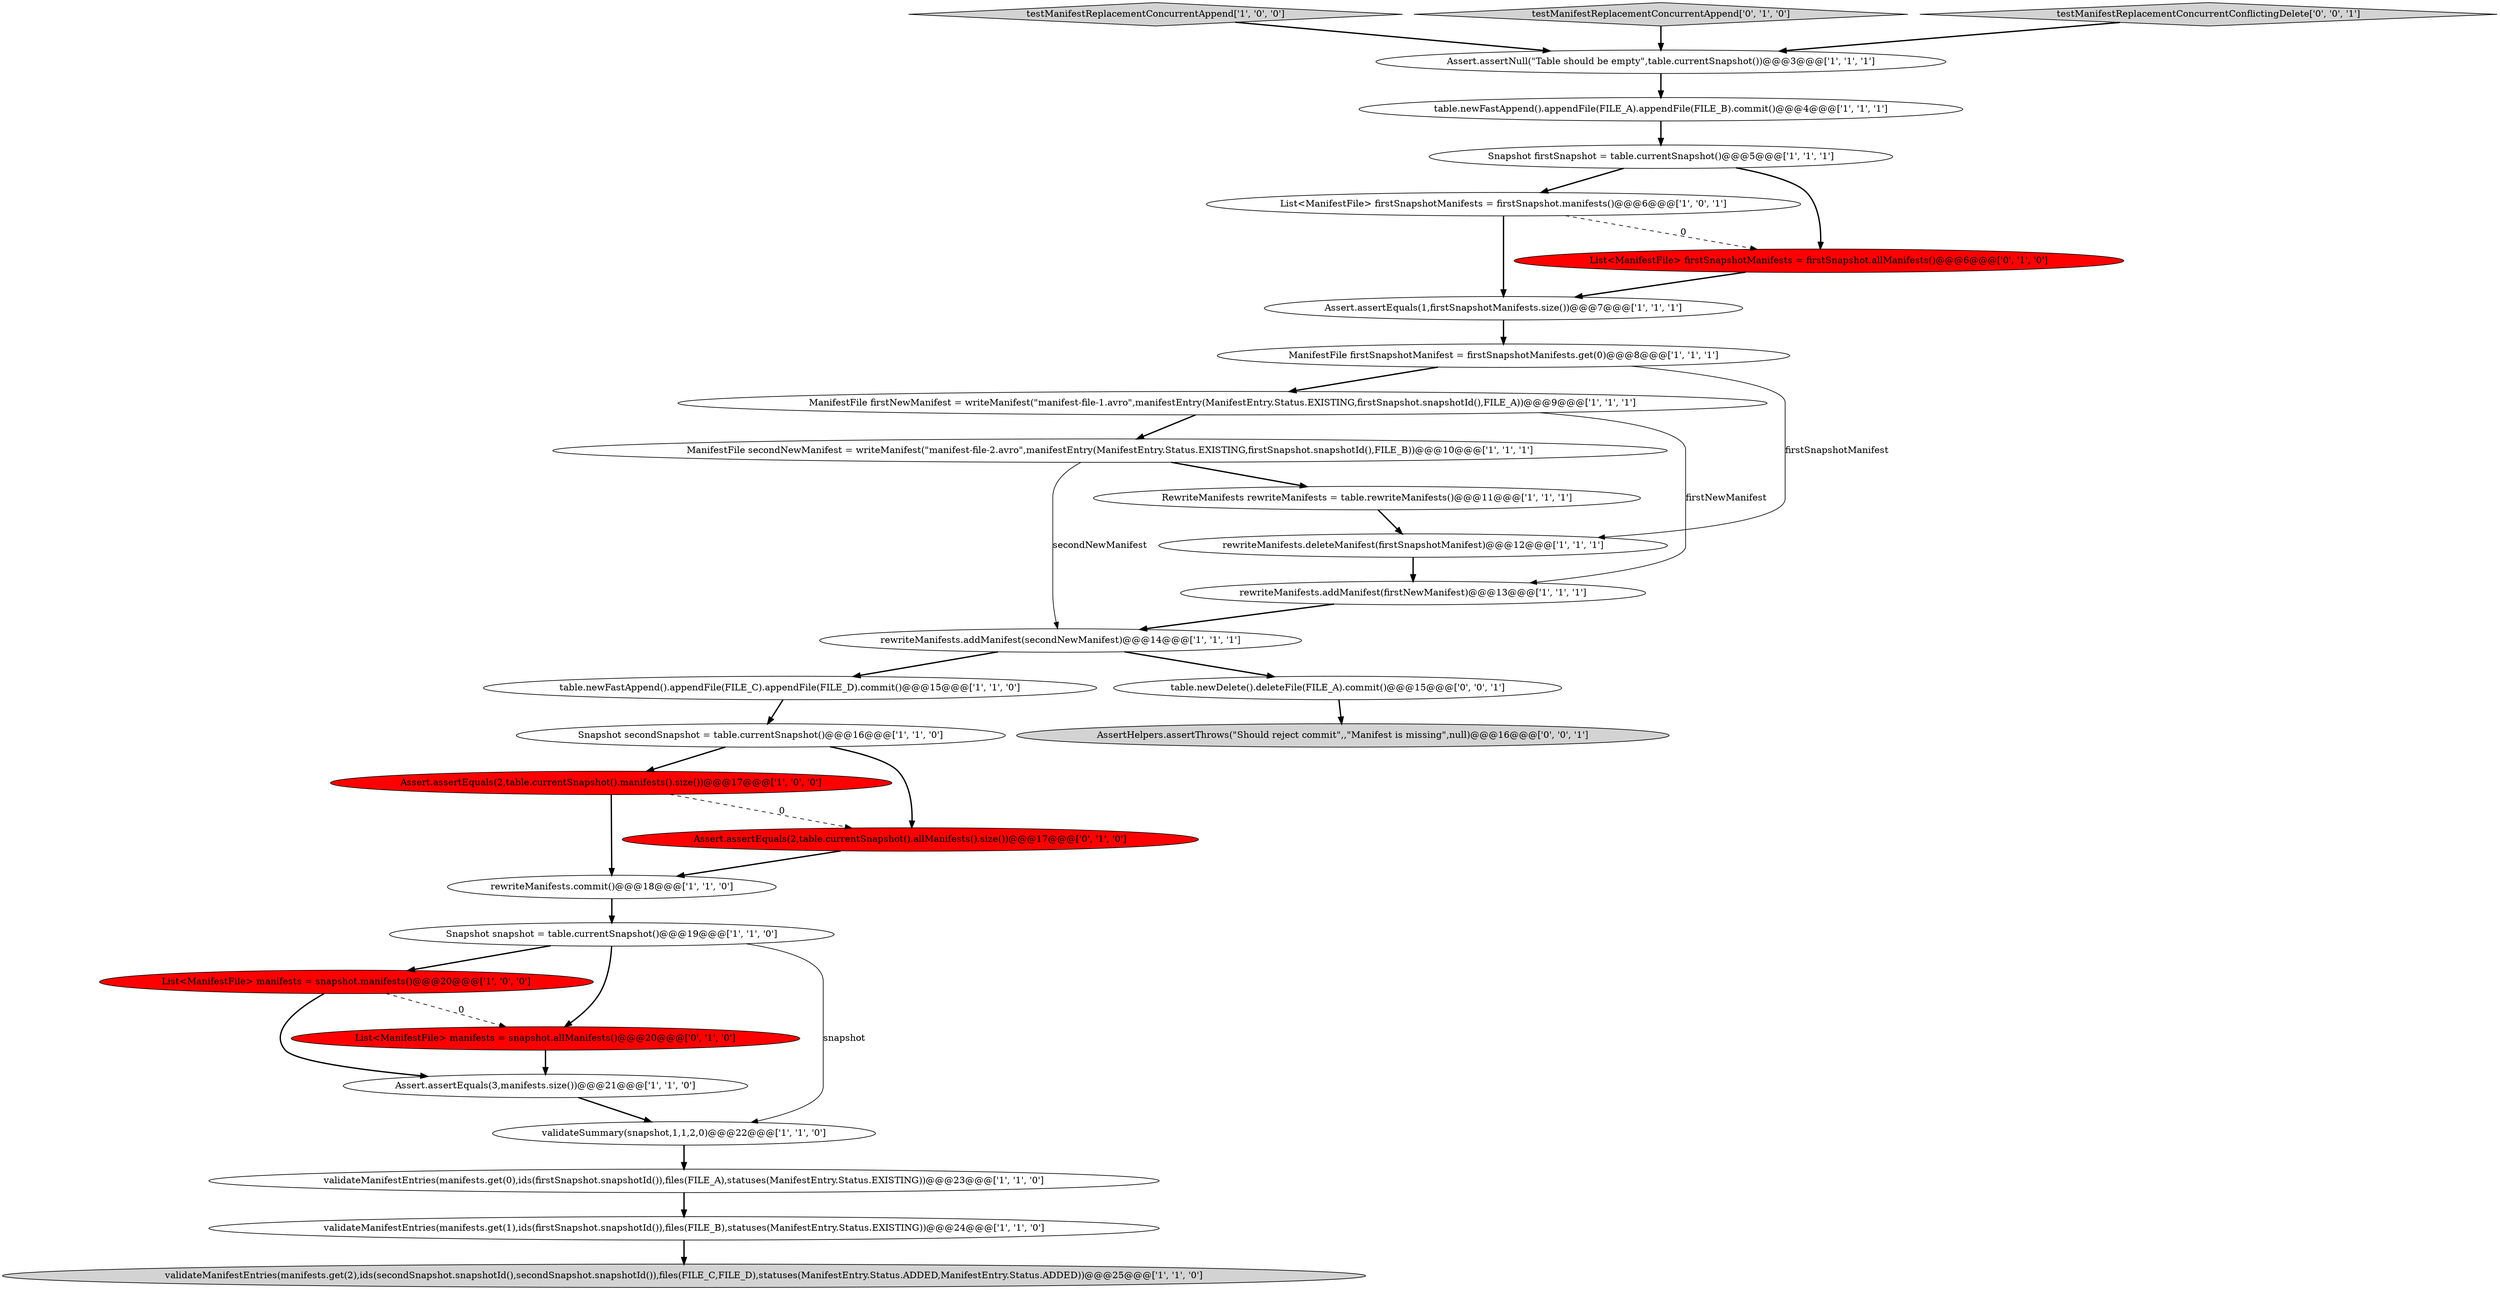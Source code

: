 digraph {
17 [style = filled, label = "Assert.assertEquals(3,manifests.size())@@@21@@@['1', '1', '0']", fillcolor = white, shape = ellipse image = "AAA0AAABBB1BBB"];
14 [style = filled, label = "ManifestFile secondNewManifest = writeManifest(\"manifest-file-2.avro\",manifestEntry(ManifestEntry.Status.EXISTING,firstSnapshot.snapshotId(),FILE_B))@@@10@@@['1', '1', '1']", fillcolor = white, shape = ellipse image = "AAA0AAABBB1BBB"];
0 [style = filled, label = "List<ManifestFile> firstSnapshotManifests = firstSnapshot.manifests()@@@6@@@['1', '0', '1']", fillcolor = white, shape = ellipse image = "AAA0AAABBB1BBB"];
19 [style = filled, label = "validateManifestEntries(manifests.get(2),ids(secondSnapshot.snapshotId(),secondSnapshot.snapshotId()),files(FILE_C,FILE_D),statuses(ManifestEntry.Status.ADDED,ManifestEntry.Status.ADDED))@@@25@@@['1', '1', '0']", fillcolor = lightgray, shape = ellipse image = "AAA0AAABBB1BBB"];
22 [style = filled, label = "Assert.assertEquals(2,table.currentSnapshot().manifests().size())@@@17@@@['1', '0', '0']", fillcolor = red, shape = ellipse image = "AAA1AAABBB1BBB"];
11 [style = filled, label = "Assert.assertNull(\"Table should be empty\",table.currentSnapshot())@@@3@@@['1', '1', '1']", fillcolor = white, shape = ellipse image = "AAA0AAABBB1BBB"];
26 [style = filled, label = "Assert.assertEquals(2,table.currentSnapshot().allManifests().size())@@@17@@@['0', '1', '0']", fillcolor = red, shape = ellipse image = "AAA1AAABBB2BBB"];
27 [style = filled, label = "List<ManifestFile> manifests = snapshot.allManifests()@@@20@@@['0', '1', '0']", fillcolor = red, shape = ellipse image = "AAA1AAABBB2BBB"];
28 [style = filled, label = "AssertHelpers.assertThrows(\"Should reject commit\",,\"Manifest is missing\",null)@@@16@@@['0', '0', '1']", fillcolor = lightgray, shape = ellipse image = "AAA0AAABBB3BBB"];
9 [style = filled, label = "Assert.assertEquals(1,firstSnapshotManifests.size())@@@7@@@['1', '1', '1']", fillcolor = white, shape = ellipse image = "AAA0AAABBB1BBB"];
6 [style = filled, label = "ManifestFile firstNewManifest = writeManifest(\"manifest-file-1.avro\",manifestEntry(ManifestEntry.Status.EXISTING,firstSnapshot.snapshotId(),FILE_A))@@@9@@@['1', '1', '1']", fillcolor = white, shape = ellipse image = "AAA0AAABBB1BBB"];
1 [style = filled, label = "Snapshot snapshot = table.currentSnapshot()@@@19@@@['1', '1', '0']", fillcolor = white, shape = ellipse image = "AAA0AAABBB1BBB"];
15 [style = filled, label = "Snapshot firstSnapshot = table.currentSnapshot()@@@5@@@['1', '1', '1']", fillcolor = white, shape = ellipse image = "AAA0AAABBB1BBB"];
8 [style = filled, label = "testManifestReplacementConcurrentAppend['1', '0', '0']", fillcolor = lightgray, shape = diamond image = "AAA0AAABBB1BBB"];
13 [style = filled, label = "rewriteManifests.addManifest(firstNewManifest)@@@13@@@['1', '1', '1']", fillcolor = white, shape = ellipse image = "AAA0AAABBB1BBB"];
4 [style = filled, label = "Snapshot secondSnapshot = table.currentSnapshot()@@@16@@@['1', '1', '0']", fillcolor = white, shape = ellipse image = "AAA0AAABBB1BBB"];
21 [style = filled, label = "RewriteManifests rewriteManifests = table.rewriteManifests()@@@11@@@['1', '1', '1']", fillcolor = white, shape = ellipse image = "AAA0AAABBB1BBB"];
24 [style = filled, label = "testManifestReplacementConcurrentAppend['0', '1', '0']", fillcolor = lightgray, shape = diamond image = "AAA0AAABBB2BBB"];
30 [style = filled, label = "table.newDelete().deleteFile(FILE_A).commit()@@@15@@@['0', '0', '1']", fillcolor = white, shape = ellipse image = "AAA0AAABBB3BBB"];
16 [style = filled, label = "List<ManifestFile> manifests = snapshot.manifests()@@@20@@@['1', '0', '0']", fillcolor = red, shape = ellipse image = "AAA1AAABBB1BBB"];
2 [style = filled, label = "table.newFastAppend().appendFile(FILE_A).appendFile(FILE_B).commit()@@@4@@@['1', '1', '1']", fillcolor = white, shape = ellipse image = "AAA0AAABBB1BBB"];
29 [style = filled, label = "testManifestReplacementConcurrentConflictingDelete['0', '0', '1']", fillcolor = lightgray, shape = diamond image = "AAA0AAABBB3BBB"];
25 [style = filled, label = "List<ManifestFile> firstSnapshotManifests = firstSnapshot.allManifests()@@@6@@@['0', '1', '0']", fillcolor = red, shape = ellipse image = "AAA1AAABBB2BBB"];
5 [style = filled, label = "validateManifestEntries(manifests.get(1),ids(firstSnapshot.snapshotId()),files(FILE_B),statuses(ManifestEntry.Status.EXISTING))@@@24@@@['1', '1', '0']", fillcolor = white, shape = ellipse image = "AAA0AAABBB1BBB"];
12 [style = filled, label = "table.newFastAppend().appendFile(FILE_C).appendFile(FILE_D).commit()@@@15@@@['1', '1', '0']", fillcolor = white, shape = ellipse image = "AAA0AAABBB1BBB"];
3 [style = filled, label = "rewriteManifests.deleteManifest(firstSnapshotManifest)@@@12@@@['1', '1', '1']", fillcolor = white, shape = ellipse image = "AAA0AAABBB1BBB"];
7 [style = filled, label = "validateSummary(snapshot,1,1,2,0)@@@22@@@['1', '1', '0']", fillcolor = white, shape = ellipse image = "AAA0AAABBB1BBB"];
10 [style = filled, label = "rewriteManifests.addManifest(secondNewManifest)@@@14@@@['1', '1', '1']", fillcolor = white, shape = ellipse image = "AAA0AAABBB1BBB"];
20 [style = filled, label = "ManifestFile firstSnapshotManifest = firstSnapshotManifests.get(0)@@@8@@@['1', '1', '1']", fillcolor = white, shape = ellipse image = "AAA0AAABBB1BBB"];
18 [style = filled, label = "validateManifestEntries(manifests.get(0),ids(firstSnapshot.snapshotId()),files(FILE_A),statuses(ManifestEntry.Status.EXISTING))@@@23@@@['1', '1', '0']", fillcolor = white, shape = ellipse image = "AAA0AAABBB1BBB"];
23 [style = filled, label = "rewriteManifests.commit()@@@18@@@['1', '1', '0']", fillcolor = white, shape = ellipse image = "AAA0AAABBB1BBB"];
13->10 [style = bold, label=""];
0->9 [style = bold, label=""];
16->27 [style = dashed, label="0"];
15->25 [style = bold, label=""];
25->9 [style = bold, label=""];
1->27 [style = bold, label=""];
4->26 [style = bold, label=""];
9->20 [style = bold, label=""];
20->3 [style = solid, label="firstSnapshotManifest"];
20->6 [style = bold, label=""];
16->17 [style = bold, label=""];
1->7 [style = solid, label="snapshot"];
22->23 [style = bold, label=""];
11->2 [style = bold, label=""];
6->14 [style = bold, label=""];
17->7 [style = bold, label=""];
5->19 [style = bold, label=""];
30->28 [style = bold, label=""];
29->11 [style = bold, label=""];
0->25 [style = dashed, label="0"];
12->4 [style = bold, label=""];
10->12 [style = bold, label=""];
1->16 [style = bold, label=""];
24->11 [style = bold, label=""];
18->5 [style = bold, label=""];
15->0 [style = bold, label=""];
26->23 [style = bold, label=""];
6->13 [style = solid, label="firstNewManifest"];
2->15 [style = bold, label=""];
27->17 [style = bold, label=""];
3->13 [style = bold, label=""];
23->1 [style = bold, label=""];
7->18 [style = bold, label=""];
14->10 [style = solid, label="secondNewManifest"];
8->11 [style = bold, label=""];
4->22 [style = bold, label=""];
10->30 [style = bold, label=""];
14->21 [style = bold, label=""];
21->3 [style = bold, label=""];
22->26 [style = dashed, label="0"];
}
